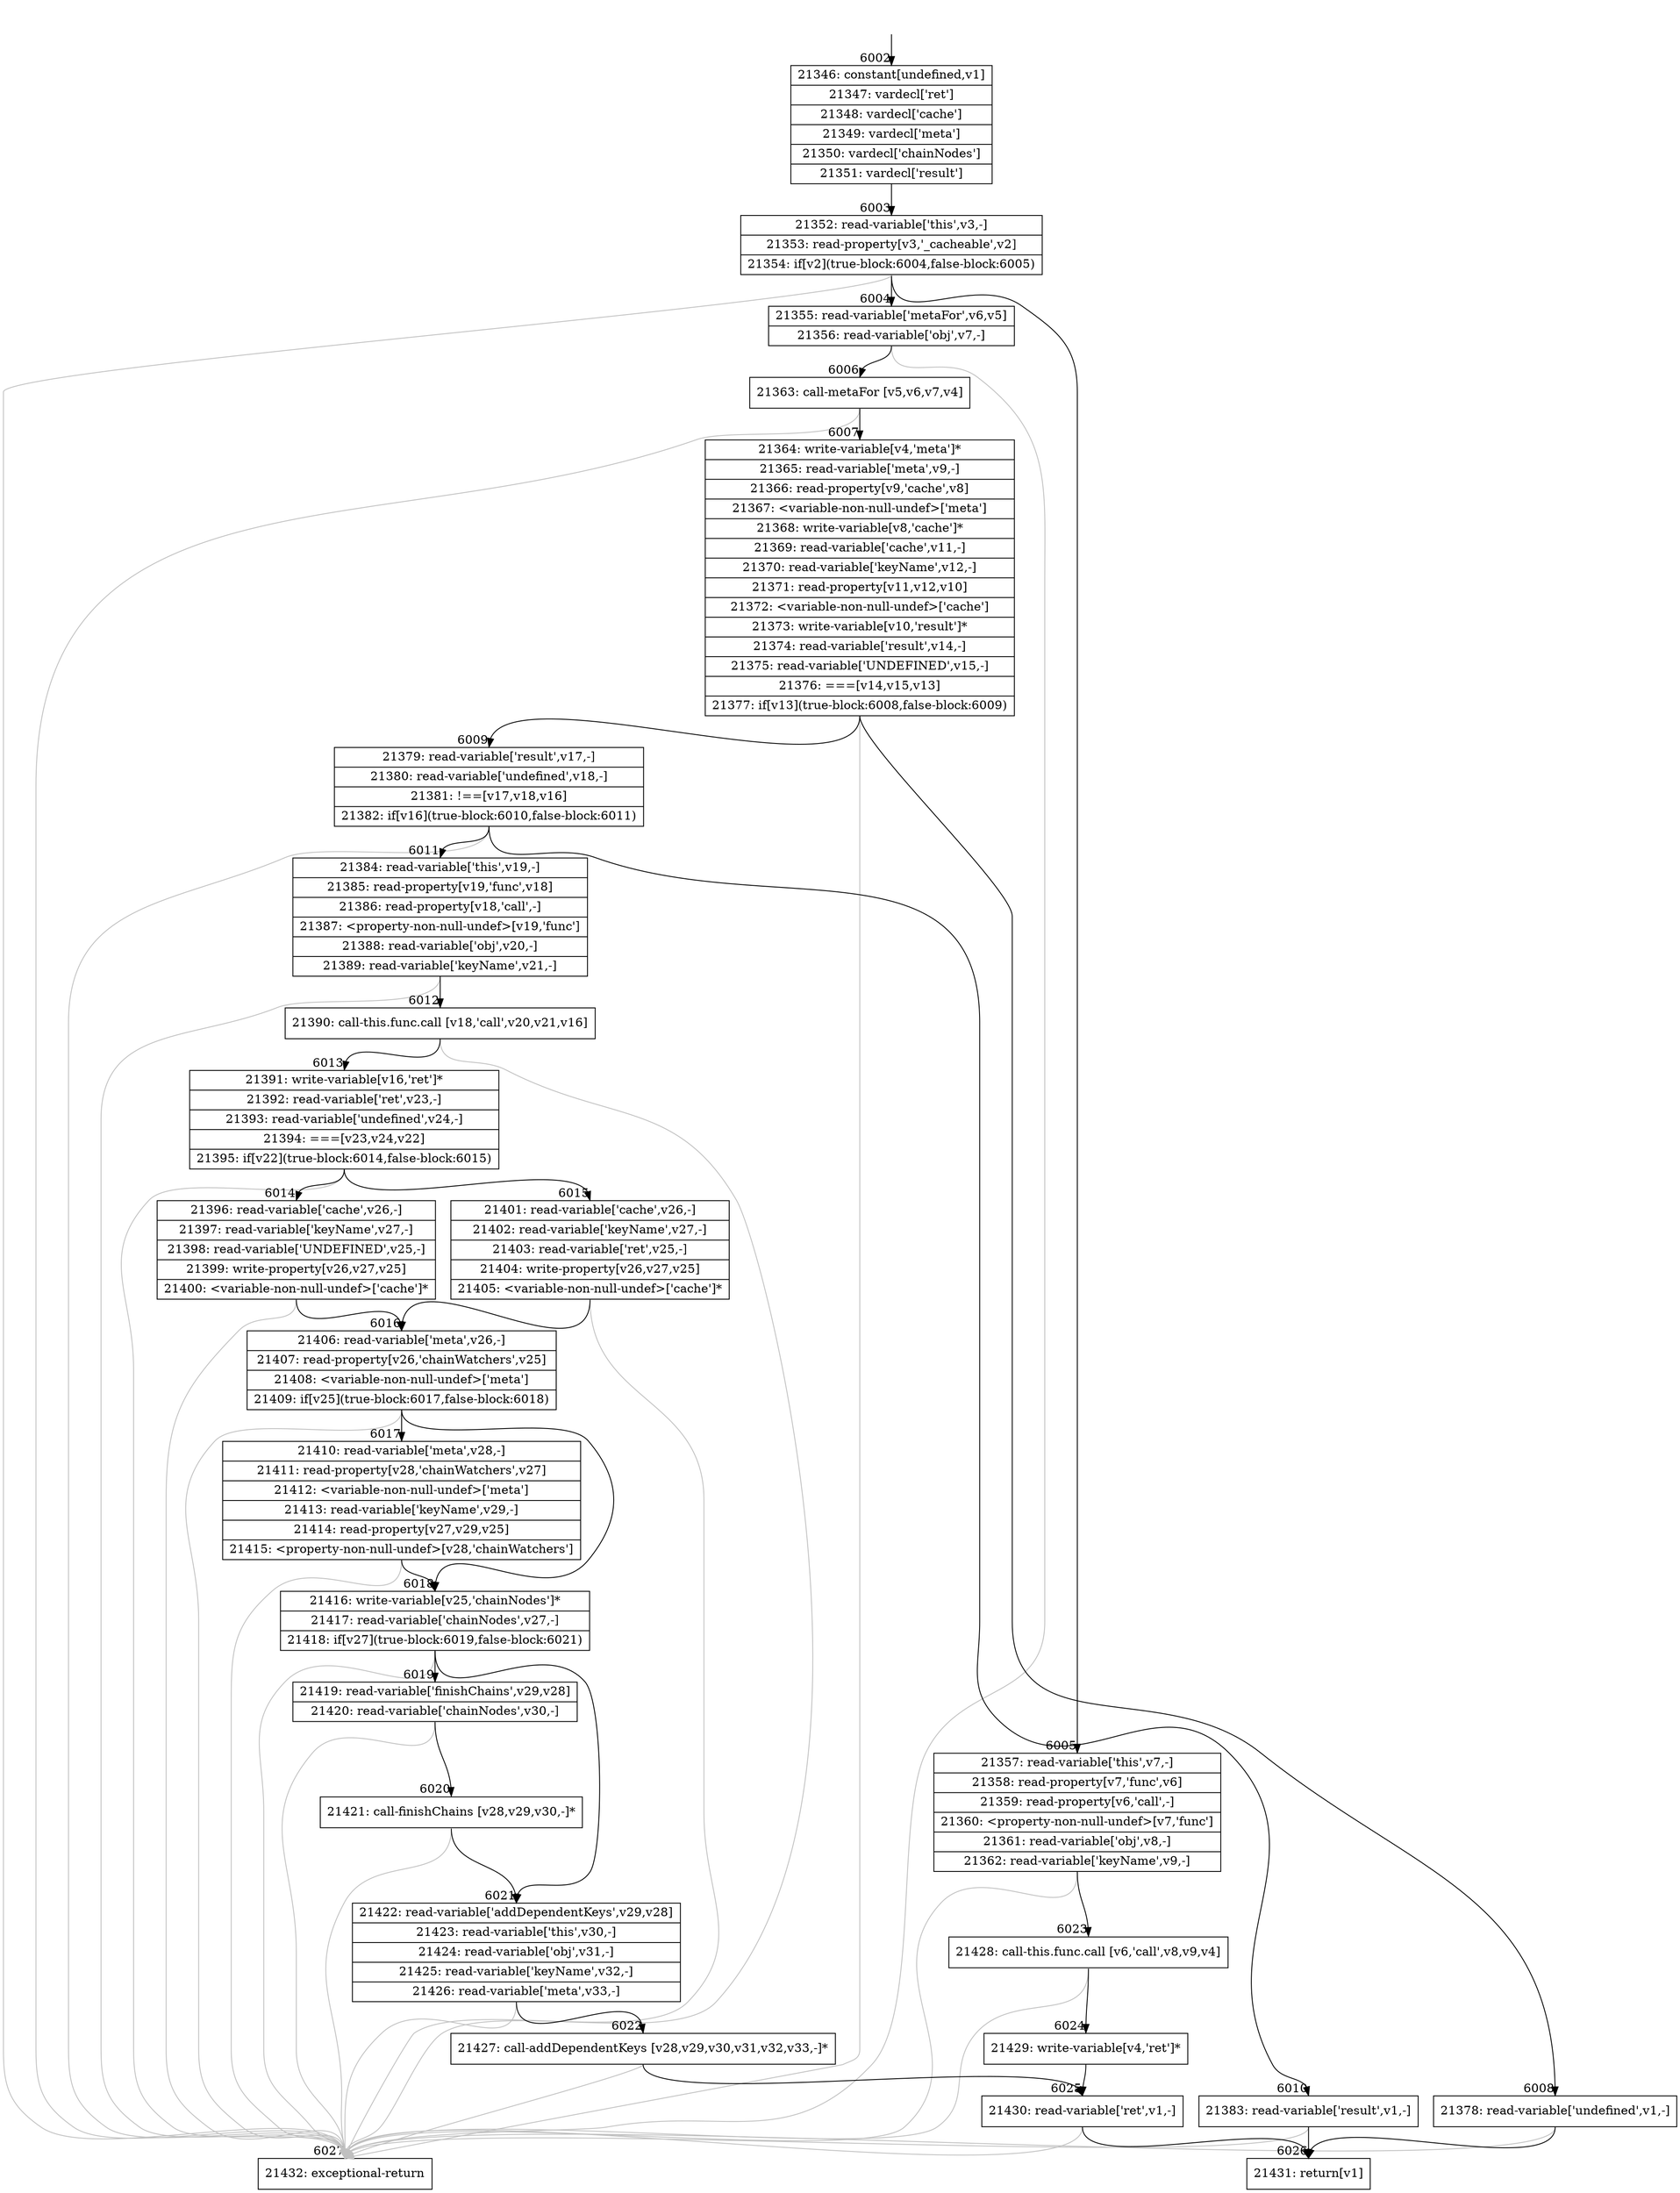 digraph {
rankdir="TD"
BB_entry484[shape=none,label=""];
BB_entry484 -> BB6002 [tailport=s, headport=n, headlabel="    6002"]
BB6002 [shape=record label="{21346: constant[undefined,v1]|21347: vardecl['ret']|21348: vardecl['cache']|21349: vardecl['meta']|21350: vardecl['chainNodes']|21351: vardecl['result']}" ] 
BB6002 -> BB6003 [tailport=s, headport=n, headlabel="      6003"]
BB6003 [shape=record label="{21352: read-variable['this',v3,-]|21353: read-property[v3,'_cacheable',v2]|21354: if[v2](true-block:6004,false-block:6005)}" ] 
BB6003 -> BB6004 [tailport=s, headport=n, headlabel="      6004"]
BB6003 -> BB6005 [tailport=s, headport=n, headlabel="      6005"]
BB6003 -> BB6027 [tailport=s, headport=n, color=gray, headlabel="      6027"]
BB6004 [shape=record label="{21355: read-variable['metaFor',v6,v5]|21356: read-variable['obj',v7,-]}" ] 
BB6004 -> BB6006 [tailport=s, headport=n, headlabel="      6006"]
BB6004 -> BB6027 [tailport=s, headport=n, color=gray]
BB6005 [shape=record label="{21357: read-variable['this',v7,-]|21358: read-property[v7,'func',v6]|21359: read-property[v6,'call',-]|21360: \<property-non-null-undef\>[v7,'func']|21361: read-variable['obj',v8,-]|21362: read-variable['keyName',v9,-]}" ] 
BB6005 -> BB6023 [tailport=s, headport=n, headlabel="      6023"]
BB6005 -> BB6027 [tailport=s, headport=n, color=gray]
BB6006 [shape=record label="{21363: call-metaFor [v5,v6,v7,v4]}" ] 
BB6006 -> BB6007 [tailport=s, headport=n, headlabel="      6007"]
BB6006 -> BB6027 [tailport=s, headport=n, color=gray]
BB6007 [shape=record label="{21364: write-variable[v4,'meta']*|21365: read-variable['meta',v9,-]|21366: read-property[v9,'cache',v8]|21367: \<variable-non-null-undef\>['meta']|21368: write-variable[v8,'cache']*|21369: read-variable['cache',v11,-]|21370: read-variable['keyName',v12,-]|21371: read-property[v11,v12,v10]|21372: \<variable-non-null-undef\>['cache']|21373: write-variable[v10,'result']*|21374: read-variable['result',v14,-]|21375: read-variable['UNDEFINED',v15,-]|21376: ===[v14,v15,v13]|21377: if[v13](true-block:6008,false-block:6009)}" ] 
BB6007 -> BB6008 [tailport=s, headport=n, headlabel="      6008"]
BB6007 -> BB6009 [tailport=s, headport=n, headlabel="      6009"]
BB6007 -> BB6027 [tailport=s, headport=n, color=gray]
BB6008 [shape=record label="{21378: read-variable['undefined',v1,-]}" ] 
BB6008 -> BB6026 [tailport=s, headport=n, headlabel="      6026"]
BB6008 -> BB6027 [tailport=s, headport=n, color=gray]
BB6009 [shape=record label="{21379: read-variable['result',v17,-]|21380: read-variable['undefined',v18,-]|21381: !==[v17,v18,v16]|21382: if[v16](true-block:6010,false-block:6011)}" ] 
BB6009 -> BB6010 [tailport=s, headport=n, headlabel="      6010"]
BB6009 -> BB6011 [tailport=s, headport=n, headlabel="      6011"]
BB6009 -> BB6027 [tailport=s, headport=n, color=gray]
BB6010 [shape=record label="{21383: read-variable['result',v1,-]}" ] 
BB6010 -> BB6026 [tailport=s, headport=n]
BB6010 -> BB6027 [tailport=s, headport=n, color=gray]
BB6011 [shape=record label="{21384: read-variable['this',v19,-]|21385: read-property[v19,'func',v18]|21386: read-property[v18,'call',-]|21387: \<property-non-null-undef\>[v19,'func']|21388: read-variable['obj',v20,-]|21389: read-variable['keyName',v21,-]}" ] 
BB6011 -> BB6012 [tailport=s, headport=n, headlabel="      6012"]
BB6011 -> BB6027 [tailport=s, headport=n, color=gray]
BB6012 [shape=record label="{21390: call-this.func.call [v18,'call',v20,v21,v16]}" ] 
BB6012 -> BB6013 [tailport=s, headport=n, headlabel="      6013"]
BB6012 -> BB6027 [tailport=s, headport=n, color=gray]
BB6013 [shape=record label="{21391: write-variable[v16,'ret']*|21392: read-variable['ret',v23,-]|21393: read-variable['undefined',v24,-]|21394: ===[v23,v24,v22]|21395: if[v22](true-block:6014,false-block:6015)}" ] 
BB6013 -> BB6014 [tailport=s, headport=n, headlabel="      6014"]
BB6013 -> BB6015 [tailport=s, headport=n, headlabel="      6015"]
BB6013 -> BB6027 [tailport=s, headport=n, color=gray]
BB6014 [shape=record label="{21396: read-variable['cache',v26,-]|21397: read-variable['keyName',v27,-]|21398: read-variable['UNDEFINED',v25,-]|21399: write-property[v26,v27,v25]|21400: \<variable-non-null-undef\>['cache']*}" ] 
BB6014 -> BB6016 [tailport=s, headport=n, headlabel="      6016"]
BB6014 -> BB6027 [tailport=s, headport=n, color=gray]
BB6015 [shape=record label="{21401: read-variable['cache',v26,-]|21402: read-variable['keyName',v27,-]|21403: read-variable['ret',v25,-]|21404: write-property[v26,v27,v25]|21405: \<variable-non-null-undef\>['cache']*}" ] 
BB6015 -> BB6016 [tailport=s, headport=n]
BB6015 -> BB6027 [tailport=s, headport=n, color=gray]
BB6016 [shape=record label="{21406: read-variable['meta',v26,-]|21407: read-property[v26,'chainWatchers',v25]|21408: \<variable-non-null-undef\>['meta']|21409: if[v25](true-block:6017,false-block:6018)}" ] 
BB6016 -> BB6018 [tailport=s, headport=n, headlabel="      6018"]
BB6016 -> BB6017 [tailport=s, headport=n, headlabel="      6017"]
BB6016 -> BB6027 [tailport=s, headport=n, color=gray]
BB6017 [shape=record label="{21410: read-variable['meta',v28,-]|21411: read-property[v28,'chainWatchers',v27]|21412: \<variable-non-null-undef\>['meta']|21413: read-variable['keyName',v29,-]|21414: read-property[v27,v29,v25]|21415: \<property-non-null-undef\>[v28,'chainWatchers']}" ] 
BB6017 -> BB6018 [tailport=s, headport=n]
BB6017 -> BB6027 [tailport=s, headport=n, color=gray]
BB6018 [shape=record label="{21416: write-variable[v25,'chainNodes']*|21417: read-variable['chainNodes',v27,-]|21418: if[v27](true-block:6019,false-block:6021)}" ] 
BB6018 -> BB6019 [tailport=s, headport=n, headlabel="      6019"]
BB6018 -> BB6021 [tailport=s, headport=n, headlabel="      6021"]
BB6018 -> BB6027 [tailport=s, headport=n, color=gray]
BB6019 [shape=record label="{21419: read-variable['finishChains',v29,v28]|21420: read-variable['chainNodes',v30,-]}" ] 
BB6019 -> BB6020 [tailport=s, headport=n, headlabel="      6020"]
BB6019 -> BB6027 [tailport=s, headport=n, color=gray]
BB6020 [shape=record label="{21421: call-finishChains [v28,v29,v30,-]*}" ] 
BB6020 -> BB6021 [tailport=s, headport=n]
BB6020 -> BB6027 [tailport=s, headport=n, color=gray]
BB6021 [shape=record label="{21422: read-variable['addDependentKeys',v29,v28]|21423: read-variable['this',v30,-]|21424: read-variable['obj',v31,-]|21425: read-variable['keyName',v32,-]|21426: read-variable['meta',v33,-]}" ] 
BB6021 -> BB6022 [tailport=s, headport=n, headlabel="      6022"]
BB6021 -> BB6027 [tailport=s, headport=n, color=gray]
BB6022 [shape=record label="{21427: call-addDependentKeys [v28,v29,v30,v31,v32,v33,-]*}" ] 
BB6022 -> BB6025 [tailport=s, headport=n, headlabel="      6025"]
BB6022 -> BB6027 [tailport=s, headport=n, color=gray]
BB6023 [shape=record label="{21428: call-this.func.call [v6,'call',v8,v9,v4]}" ] 
BB6023 -> BB6024 [tailport=s, headport=n, headlabel="      6024"]
BB6023 -> BB6027 [tailport=s, headport=n, color=gray]
BB6024 [shape=record label="{21429: write-variable[v4,'ret']*}" ] 
BB6024 -> BB6025 [tailport=s, headport=n]
BB6025 [shape=record label="{21430: read-variable['ret',v1,-]}" ] 
BB6025 -> BB6026 [tailport=s, headport=n]
BB6025 -> BB6027 [tailport=s, headport=n, color=gray]
BB6026 [shape=record label="{21431: return[v1]}" ] 
BB6027 [shape=record label="{21432: exceptional-return}" ] 
//#$~ 10936
}
